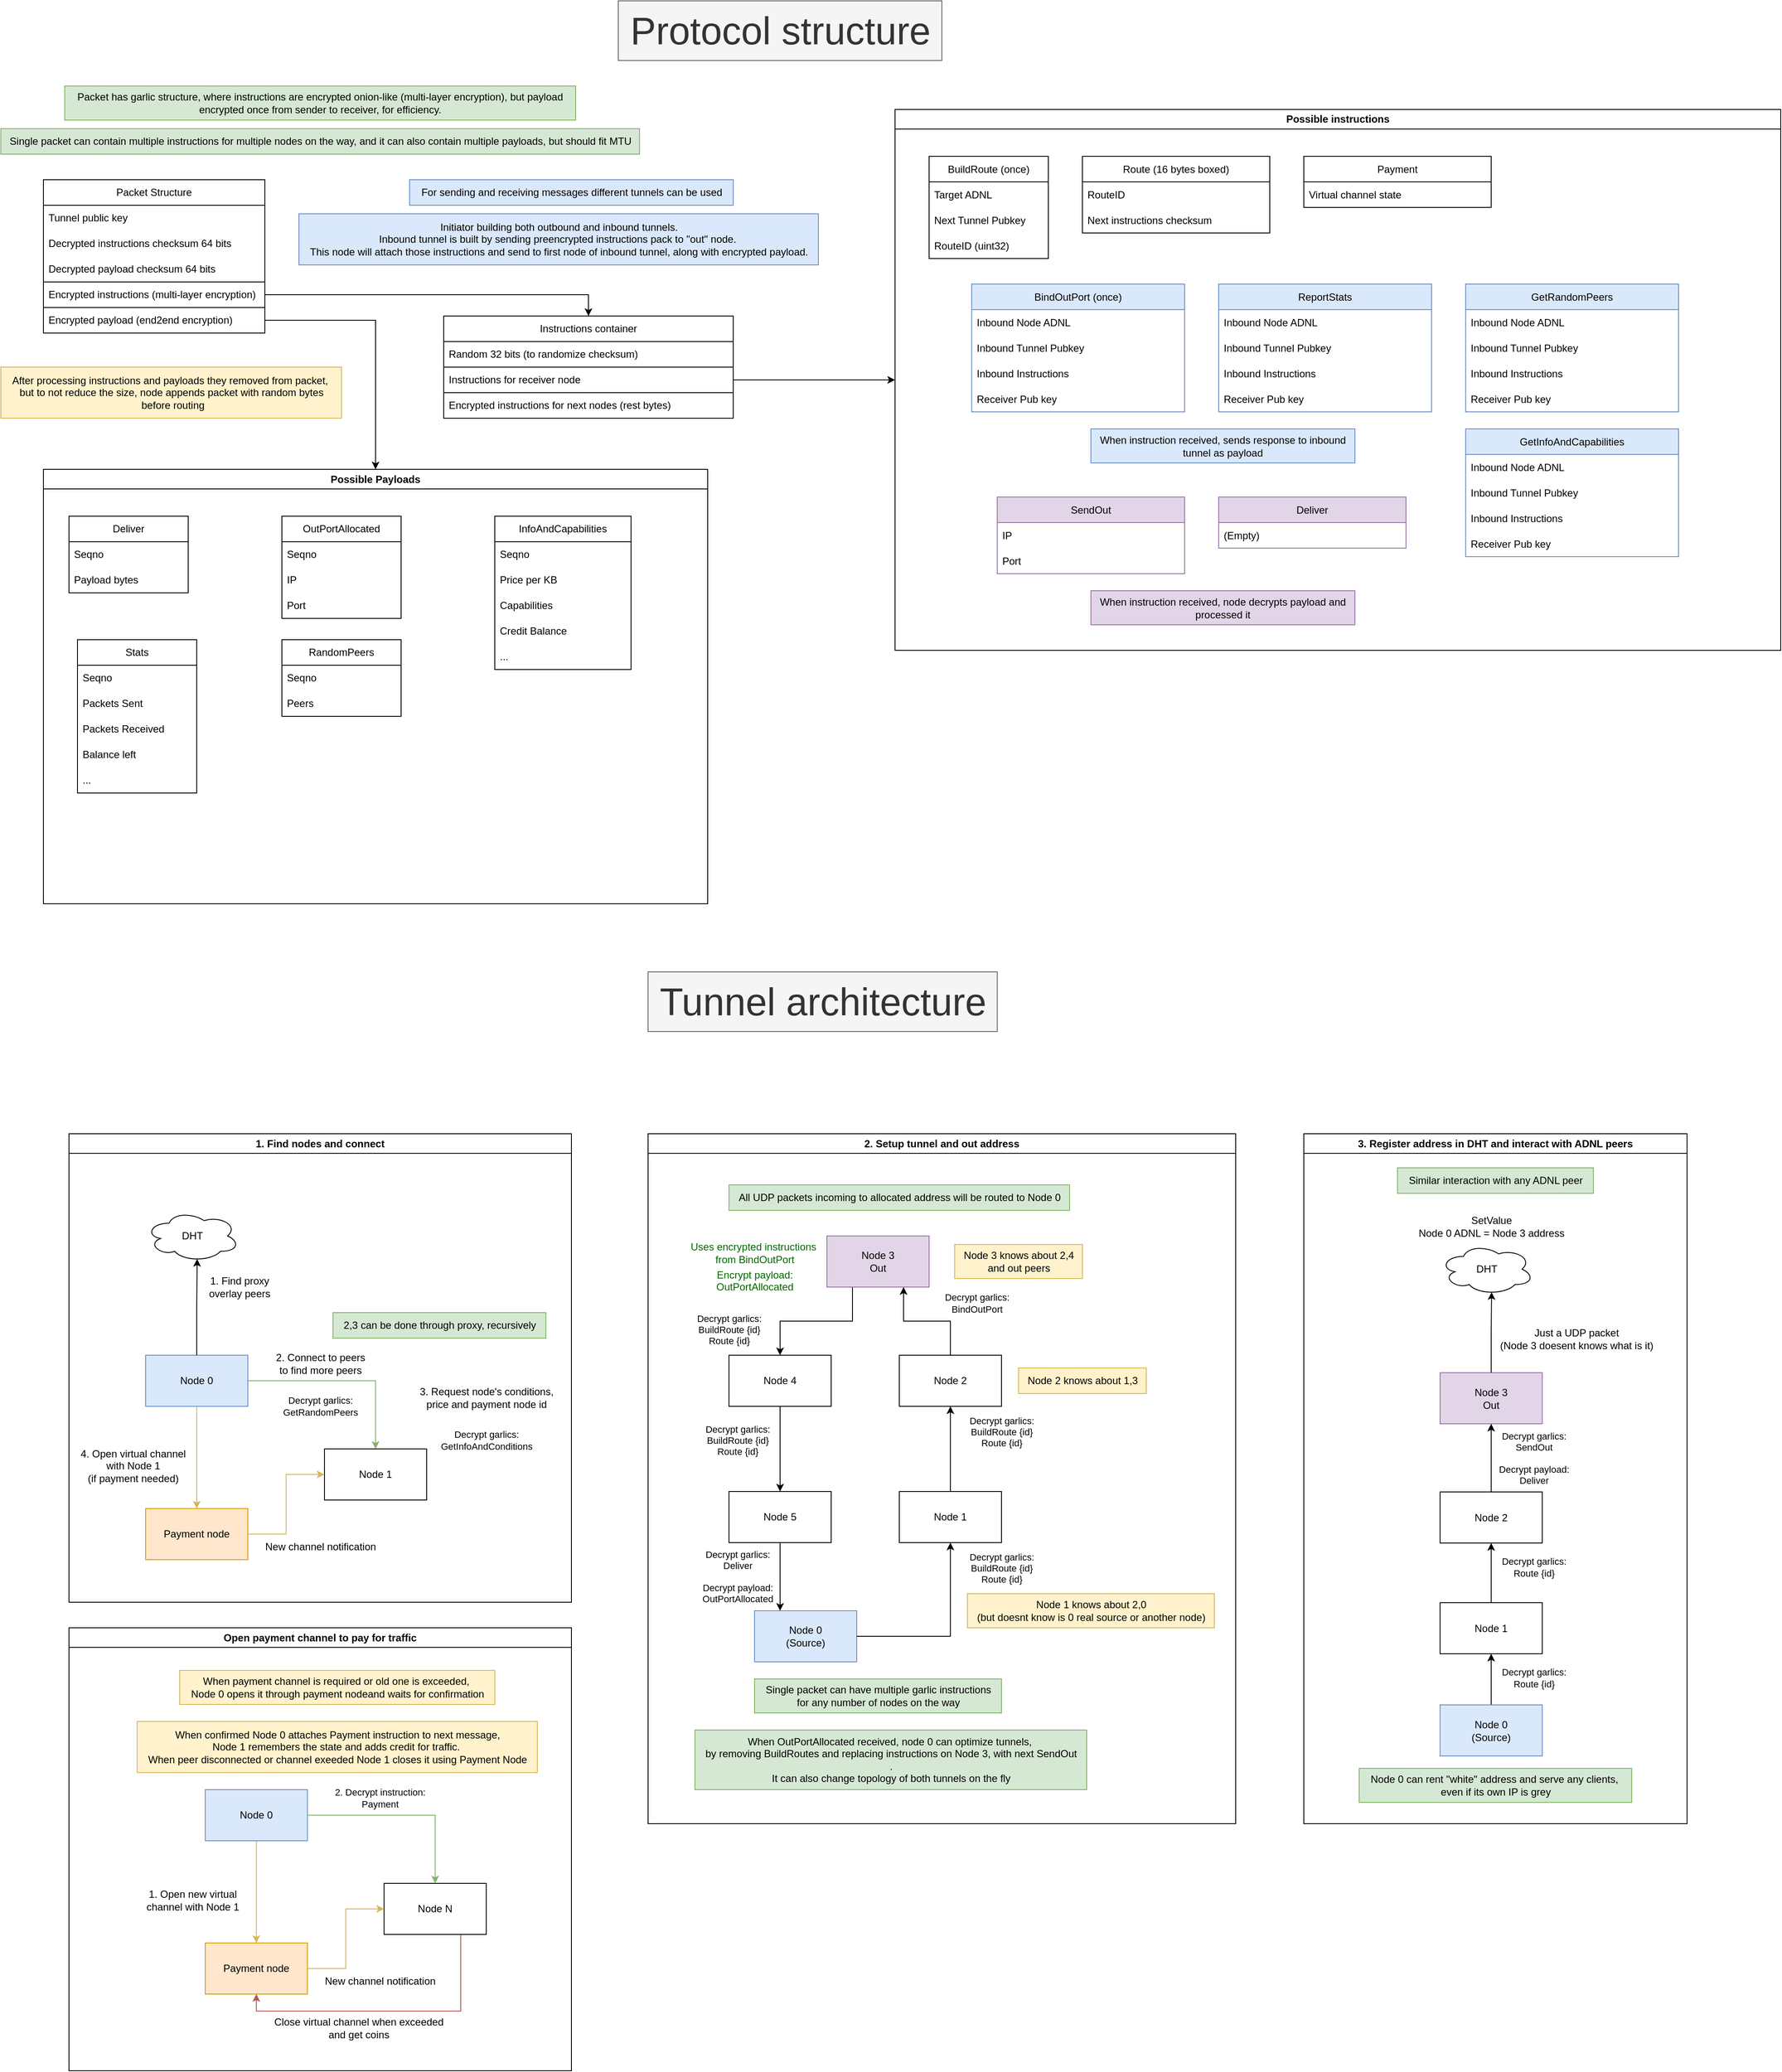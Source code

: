 <mxfile version="25.0.3">
  <diagram name="Page-1" id="gb6vPLIgWXJoWw3UpIAX">
    <mxGraphModel dx="-44" dy="4261" grid="1" gridSize="10" guides="1" tooltips="1" connect="1" arrows="1" fold="1" page="1" pageScale="1" pageWidth="850" pageHeight="1100" math="0" shadow="0">
      <root>
        <mxCell id="0" />
        <mxCell id="1" parent="0" />
        <mxCell id="rZwPBGJ-U6KTbO7sFise-152" value="2. Setup tunnel and out address" style="swimlane;whiteSpace=wrap;html=1;" parent="1" vertex="1">
          <mxGeometry x="2530" y="-960" width="690" height="810" as="geometry" />
        </mxCell>
        <mxCell id="rZwPBGJ-U6KTbO7sFise-33" value="Node 0&lt;br&gt;(Source)" style="rounded=0;whiteSpace=wrap;html=1;fillColor=#dae8fc;strokeColor=#6c8ebf;" parent="rZwPBGJ-U6KTbO7sFise-152" vertex="1">
          <mxGeometry x="125" y="560" width="120" height="60" as="geometry" />
        </mxCell>
        <mxCell id="rZwPBGJ-U6KTbO7sFise-190" style="edgeStyle=orthogonalEdgeStyle;rounded=0;orthogonalLoop=1;jettySize=auto;html=1;" parent="rZwPBGJ-U6KTbO7sFise-152" source="rZwPBGJ-U6KTbO7sFise-34" target="rZwPBGJ-U6KTbO7sFise-189" edge="1">
          <mxGeometry relative="1" as="geometry" />
        </mxCell>
        <mxCell id="rZwPBGJ-U6KTbO7sFise-34" value="Node 1" style="rounded=0;whiteSpace=wrap;html=1;" parent="rZwPBGJ-U6KTbO7sFise-152" vertex="1">
          <mxGeometry x="295" y="420" width="120" height="60" as="geometry" />
        </mxCell>
        <mxCell id="rZwPBGJ-U6KTbO7sFise-32" style="edgeStyle=orthogonalEdgeStyle;rounded=0;orthogonalLoop=1;jettySize=auto;html=1;entryX=0.5;entryY=1;entryDx=0;entryDy=0;" parent="rZwPBGJ-U6KTbO7sFise-152" source="rZwPBGJ-U6KTbO7sFise-33" target="rZwPBGJ-U6KTbO7sFise-34" edge="1">
          <mxGeometry relative="1" as="geometry" />
        </mxCell>
        <mxCell id="rZwPBGJ-U6KTbO7sFise-76" value="Decrypt garlics:&lt;br&gt;&lt;div&gt;BuildRoute {id}&lt;/div&gt;&lt;div&gt;Route {id}&lt;br&gt;&lt;/div&gt;" style="edgeLabel;html=1;align=center;verticalAlign=middle;resizable=0;points=[];" parent="rZwPBGJ-U6KTbO7sFise-152" vertex="1" connectable="0">
          <mxGeometry x="415.0" y="509.997" as="geometry" />
        </mxCell>
        <mxCell id="rZwPBGJ-U6KTbO7sFise-186" value="All UDP packets incoming to allocated address will be routed to Node 0" style="text;html=1;align=center;verticalAlign=middle;resizable=0;points=[];autosize=1;strokeColor=#82b366;fillColor=#d5e8d4;" parent="rZwPBGJ-U6KTbO7sFise-152" vertex="1">
          <mxGeometry x="95" y="60" width="400" height="30" as="geometry" />
        </mxCell>
        <mxCell id="rZwPBGJ-U6KTbO7sFise-193" style="edgeStyle=orthogonalEdgeStyle;rounded=0;orthogonalLoop=1;jettySize=auto;html=1;entryX=0.75;entryY=1;entryDx=0;entryDy=0;" parent="rZwPBGJ-U6KTbO7sFise-152" source="rZwPBGJ-U6KTbO7sFise-189" target="rZwPBGJ-U6KTbO7sFise-192" edge="1">
          <mxGeometry relative="1" as="geometry" />
        </mxCell>
        <mxCell id="rZwPBGJ-U6KTbO7sFise-189" value="Node 2" style="rounded=0;whiteSpace=wrap;html=1;" parent="rZwPBGJ-U6KTbO7sFise-152" vertex="1">
          <mxGeometry x="295" y="260" width="120" height="60" as="geometry" />
        </mxCell>
        <mxCell id="rZwPBGJ-U6KTbO7sFise-191" value="Decrypt garlics:&lt;br&gt;&lt;div&gt;BuildRoute {id}&lt;/div&gt;&lt;div&gt;Route {id}&lt;br&gt;&lt;/div&gt;" style="edgeLabel;html=1;align=center;verticalAlign=middle;resizable=0;points=[];" parent="rZwPBGJ-U6KTbO7sFise-152" vertex="1" connectable="0">
          <mxGeometry x="415.0" y="349.997" as="geometry" />
        </mxCell>
        <mxCell id="bf9UCNY4LWysmnVGI4Mv-104" style="edgeStyle=orthogonalEdgeStyle;rounded=0;orthogonalLoop=1;jettySize=auto;html=1;exitX=0.25;exitY=1;exitDx=0;exitDy=0;" edge="1" parent="rZwPBGJ-U6KTbO7sFise-152" source="rZwPBGJ-U6KTbO7sFise-192" target="bf9UCNY4LWysmnVGI4Mv-102">
          <mxGeometry relative="1" as="geometry" />
        </mxCell>
        <mxCell id="rZwPBGJ-U6KTbO7sFise-192" value="Node 3&lt;br&gt;Out" style="rounded=0;whiteSpace=wrap;html=1;fillColor=#e1d5e7;strokeColor=#9673a6;" parent="rZwPBGJ-U6KTbO7sFise-152" vertex="1">
          <mxGeometry x="210" y="120" width="120" height="60" as="geometry" />
        </mxCell>
        <mxCell id="rZwPBGJ-U6KTbO7sFise-194" value="&lt;div&gt;Decrypt garlics:&lt;br&gt;&lt;/div&gt;&lt;div&gt;BindOutPort&lt;/div&gt;" style="edgeLabel;html=1;align=center;verticalAlign=middle;resizable=0;points=[];" parent="rZwPBGJ-U6KTbO7sFise-152" vertex="1" connectable="0">
          <mxGeometry x="405.0" y="339.997" as="geometry">
            <mxPoint x="-19" y="-141" as="offset" />
          </mxGeometry>
        </mxCell>
        <mxCell id="rZwPBGJ-U6KTbO7sFise-195" value="Single packet can have multiple garlic instructions &lt;br&gt;for any number of nodes on the way" style="text;html=1;align=center;verticalAlign=middle;resizable=0;points=[];autosize=1;strokeColor=#82b366;fillColor=#d5e8d4;" parent="rZwPBGJ-U6KTbO7sFise-152" vertex="1">
          <mxGeometry x="125" y="640" width="290" height="40" as="geometry" />
        </mxCell>
        <mxCell id="rZwPBGJ-U6KTbO7sFise-214" value="Node 1 knows about 2,0&lt;br&gt;(but doesnt know is 0 real source or another node)" style="text;html=1;align=center;verticalAlign=middle;resizable=0;points=[];autosize=1;strokeColor=#d6b656;fillColor=#fff2cc;" parent="rZwPBGJ-U6KTbO7sFise-152" vertex="1">
          <mxGeometry x="375" y="540" width="290" height="40" as="geometry" />
        </mxCell>
        <mxCell id="rZwPBGJ-U6KTbO7sFise-215" value="Node 2 knows about 1,3" style="text;html=1;align=center;verticalAlign=middle;resizable=0;points=[];autosize=1;strokeColor=#d6b656;fillColor=#fff2cc;" parent="rZwPBGJ-U6KTbO7sFise-152" vertex="1">
          <mxGeometry x="435" y="275" width="150" height="30" as="geometry" />
        </mxCell>
        <mxCell id="rZwPBGJ-U6KTbO7sFise-216" value="Node 3 knows about 2,4&lt;br&gt;and out peers" style="text;html=1;align=center;verticalAlign=middle;resizable=0;points=[];autosize=1;strokeColor=#d6b656;fillColor=#fff2cc;" parent="rZwPBGJ-U6KTbO7sFise-152" vertex="1">
          <mxGeometry x="360" y="130" width="150" height="40" as="geometry" />
        </mxCell>
        <mxCell id="bf9UCNY4LWysmnVGI4Mv-105" style="edgeStyle=orthogonalEdgeStyle;rounded=0;orthogonalLoop=1;jettySize=auto;html=1;exitX=0.5;exitY=1;exitDx=0;exitDy=0;entryX=0.5;entryY=0;entryDx=0;entryDy=0;" edge="1" parent="rZwPBGJ-U6KTbO7sFise-152" source="bf9UCNY4LWysmnVGI4Mv-102" target="bf9UCNY4LWysmnVGI4Mv-103">
          <mxGeometry relative="1" as="geometry" />
        </mxCell>
        <mxCell id="bf9UCNY4LWysmnVGI4Mv-102" value="Node 4" style="rounded=0;whiteSpace=wrap;html=1;" vertex="1" parent="rZwPBGJ-U6KTbO7sFise-152">
          <mxGeometry x="95" y="260" width="120" height="60" as="geometry" />
        </mxCell>
        <mxCell id="bf9UCNY4LWysmnVGI4Mv-106" style="edgeStyle=orthogonalEdgeStyle;rounded=0;orthogonalLoop=1;jettySize=auto;html=1;exitX=0.5;exitY=1;exitDx=0;exitDy=0;entryX=0.25;entryY=0;entryDx=0;entryDy=0;" edge="1" parent="rZwPBGJ-U6KTbO7sFise-152" source="bf9UCNY4LWysmnVGI4Mv-103" target="rZwPBGJ-U6KTbO7sFise-33">
          <mxGeometry relative="1" as="geometry" />
        </mxCell>
        <mxCell id="bf9UCNY4LWysmnVGI4Mv-103" value="Node 5" style="rounded=0;whiteSpace=wrap;html=1;" vertex="1" parent="rZwPBGJ-U6KTbO7sFise-152">
          <mxGeometry x="95" y="420" width="120" height="60" as="geometry" />
        </mxCell>
        <mxCell id="bf9UCNY4LWysmnVGI4Mv-107" value="Encrypt payload:&lt;br&gt;OutPortAllocated&lt;div&gt;&lt;br&gt;&lt;/div&gt;" style="text;html=1;align=center;verticalAlign=middle;resizable=0;points=[];autosize=1;strokeColor=none;fillColor=none;fontColor=#006600;" vertex="1" parent="rZwPBGJ-U6KTbO7sFise-152">
          <mxGeometry x="70" y="150" width="110" height="60" as="geometry" />
        </mxCell>
        <mxCell id="bf9UCNY4LWysmnVGI4Mv-108" value="&lt;div&gt;Uses encrypted instructions&amp;nbsp;&lt;/div&gt;&lt;div&gt;from BindOutPort&lt;/div&gt;" style="text;html=1;align=center;verticalAlign=middle;resizable=0;points=[];autosize=1;strokeColor=none;fillColor=none;fontColor=#006600;" vertex="1" parent="rZwPBGJ-U6KTbO7sFise-152">
          <mxGeometry x="40" y="120" width="170" height="40" as="geometry" />
        </mxCell>
        <mxCell id="bf9UCNY4LWysmnVGI4Mv-109" value="Decrypt garlics:&lt;br&gt;&lt;div&gt;BuildRoute {id}&lt;/div&gt;&lt;div&gt;Route {id}&lt;br&gt;&lt;/div&gt;" style="edgeLabel;html=1;align=center;verticalAlign=middle;resizable=0;points=[];" vertex="1" connectable="0" parent="rZwPBGJ-U6KTbO7sFise-152">
          <mxGeometry x="95.0" y="229.997" as="geometry" />
        </mxCell>
        <mxCell id="bf9UCNY4LWysmnVGI4Mv-110" value="Decrypt garlics:&lt;br&gt;&lt;div&gt;BuildRoute {id}&lt;/div&gt;&lt;div&gt;Route {id}&lt;br&gt;&lt;/div&gt;" style="edgeLabel;html=1;align=center;verticalAlign=middle;resizable=0;points=[];" vertex="1" connectable="0" parent="rZwPBGJ-U6KTbO7sFise-152">
          <mxGeometry x="105.0" y="359.997" as="geometry" />
        </mxCell>
        <mxCell id="bf9UCNY4LWysmnVGI4Mv-111" value="&lt;div&gt;Decrypt garlics:&lt;/div&gt;&lt;div&gt;Deliver&lt;/div&gt;&lt;div&gt;&lt;br&gt;&lt;/div&gt;&lt;div&gt;Decrypt payload:&lt;/div&gt;OutPortAllocated" style="edgeLabel;html=1;align=center;verticalAlign=middle;resizable=0;points=[];" vertex="1" connectable="0" parent="rZwPBGJ-U6KTbO7sFise-152">
          <mxGeometry x="105.0" y="519.997" as="geometry" />
        </mxCell>
        <mxCell id="bf9UCNY4LWysmnVGI4Mv-112" value="&lt;div&gt;When OutPortAllocated received, node 0 can optimize tunnels,&amp;nbsp;&lt;/div&gt;&lt;div&gt;by removing BuildRoutes and replacing instructions on Node 3, with next SendOut&lt;br&gt;&lt;/div&gt;&lt;div&gt;.&lt;/div&gt;&lt;div&gt;It can also change topology of both tunnels on the fly&lt;br&gt;&lt;/div&gt;" style="text;html=1;align=center;verticalAlign=middle;resizable=0;points=[];autosize=1;strokeColor=#82b366;fillColor=#d5e8d4;" vertex="1" parent="rZwPBGJ-U6KTbO7sFise-152">
          <mxGeometry x="55" y="700" width="460" height="70" as="geometry" />
        </mxCell>
        <mxCell id="rZwPBGJ-U6KTbO7sFise-153" value="1. Find nodes and connect" style="swimlane;whiteSpace=wrap;html=1;" parent="1" vertex="1">
          <mxGeometry x="1850" y="-960" width="590" height="550" as="geometry" />
        </mxCell>
        <mxCell id="rZwPBGJ-U6KTbO7sFise-179" style="edgeStyle=orthogonalEdgeStyle;rounded=0;orthogonalLoop=1;jettySize=auto;html=1;exitX=1;exitY=0.5;exitDx=0;exitDy=0;fillColor=#d5e8d4;strokeColor=#82b366;" parent="rZwPBGJ-U6KTbO7sFise-153" source="rZwPBGJ-U6KTbO7sFise-154" target="rZwPBGJ-U6KTbO7sFise-178" edge="1">
          <mxGeometry relative="1" as="geometry" />
        </mxCell>
        <mxCell id="rZwPBGJ-U6KTbO7sFise-241" style="edgeStyle=orthogonalEdgeStyle;rounded=0;orthogonalLoop=1;jettySize=auto;html=1;exitX=0.5;exitY=1;exitDx=0;exitDy=0;fillColor=#fff2cc;strokeColor=#d6b656;" parent="rZwPBGJ-U6KTbO7sFise-153" source="rZwPBGJ-U6KTbO7sFise-154" target="rZwPBGJ-U6KTbO7sFise-240" edge="1">
          <mxGeometry relative="1" as="geometry" />
        </mxCell>
        <mxCell id="rZwPBGJ-U6KTbO7sFise-154" value="Node 0" style="rounded=0;whiteSpace=wrap;html=1;fillColor=#dae8fc;strokeColor=#6c8ebf;" parent="rZwPBGJ-U6KTbO7sFise-153" vertex="1">
          <mxGeometry x="90" y="260" width="120" height="60" as="geometry" />
        </mxCell>
        <mxCell id="rZwPBGJ-U6KTbO7sFise-173" value="DHT" style="ellipse;shape=cloud;whiteSpace=wrap;html=1;align=center;" parent="rZwPBGJ-U6KTbO7sFise-153" vertex="1">
          <mxGeometry x="90" y="90" width="110" height="60" as="geometry" />
        </mxCell>
        <mxCell id="rZwPBGJ-U6KTbO7sFise-174" style="edgeStyle=orthogonalEdgeStyle;rounded=0;orthogonalLoop=1;jettySize=auto;html=1;entryX=0.55;entryY=0.95;entryDx=0;entryDy=0;entryPerimeter=0;" parent="rZwPBGJ-U6KTbO7sFise-153" source="rZwPBGJ-U6KTbO7sFise-154" target="rZwPBGJ-U6KTbO7sFise-173" edge="1">
          <mxGeometry relative="1" as="geometry" />
        </mxCell>
        <mxCell id="rZwPBGJ-U6KTbO7sFise-175" value="1. Find proxy &lt;br&gt;overlay peers" style="text;html=1;align=center;verticalAlign=middle;resizable=0;points=[];autosize=1;strokeColor=none;fillColor=none;" parent="rZwPBGJ-U6KTbO7sFise-153" vertex="1">
          <mxGeometry x="150" y="160" width="100" height="40" as="geometry" />
        </mxCell>
        <mxCell id="rZwPBGJ-U6KTbO7sFise-176" value="2. Connect to peers &lt;br&gt;to find more peers" style="text;html=1;align=center;verticalAlign=middle;resizable=0;points=[];autosize=1;strokeColor=none;fillColor=none;" parent="rZwPBGJ-U6KTbO7sFise-153" vertex="1">
          <mxGeometry x="230" y="250" width="130" height="40" as="geometry" />
        </mxCell>
        <mxCell id="rZwPBGJ-U6KTbO7sFise-177" value="3. Request node&#39;s conditions, &lt;br&gt;price and payment node id" style="text;html=1;align=center;verticalAlign=middle;resizable=0;points=[];autosize=1;strokeColor=none;fillColor=none;" parent="rZwPBGJ-U6KTbO7sFise-153" vertex="1">
          <mxGeometry x="400" y="290" width="180" height="40" as="geometry" />
        </mxCell>
        <mxCell id="rZwPBGJ-U6KTbO7sFise-178" value="Node 1" style="rounded=0;whiteSpace=wrap;html=1;" parent="rZwPBGJ-U6KTbO7sFise-153" vertex="1">
          <mxGeometry x="300" y="370" width="120" height="60" as="geometry" />
        </mxCell>
        <mxCell id="rZwPBGJ-U6KTbO7sFise-181" value="Decrypt garlics:&lt;br&gt;GetRandomPeers" style="edgeLabel;html=1;align=center;verticalAlign=middle;resizable=0;points=[];" parent="rZwPBGJ-U6KTbO7sFise-153" vertex="1" connectable="0">
          <mxGeometry x="295.0" y="319.997" as="geometry" />
        </mxCell>
        <mxCell id="rZwPBGJ-U6KTbO7sFise-182" value="Decrypt garlics:&lt;br&gt;GetInfoAndConditions" style="edgeLabel;html=1;align=center;verticalAlign=middle;resizable=0;points=[];" parent="rZwPBGJ-U6KTbO7sFise-153" vertex="1" connectable="0">
          <mxGeometry x="490.0" y="359.997" as="geometry" />
        </mxCell>
        <mxCell id="rZwPBGJ-U6KTbO7sFise-183" value="2,3 can be done through proxy, recursively" style="text;html=1;align=center;verticalAlign=middle;resizable=0;points=[];autosize=1;strokeColor=#82b366;fillColor=#d5e8d4;" parent="rZwPBGJ-U6KTbO7sFise-153" vertex="1">
          <mxGeometry x="310" y="210" width="250" height="30" as="geometry" />
        </mxCell>
        <mxCell id="rZwPBGJ-U6KTbO7sFise-244" style="edgeStyle=orthogonalEdgeStyle;rounded=0;orthogonalLoop=1;jettySize=auto;html=1;exitX=1;exitY=0.5;exitDx=0;exitDy=0;entryX=0;entryY=0.5;entryDx=0;entryDy=0;fillColor=#fff2cc;strokeColor=#d6b656;" parent="rZwPBGJ-U6KTbO7sFise-153" source="rZwPBGJ-U6KTbO7sFise-240" target="rZwPBGJ-U6KTbO7sFise-178" edge="1">
          <mxGeometry relative="1" as="geometry" />
        </mxCell>
        <mxCell id="rZwPBGJ-U6KTbO7sFise-240" value="Payment node" style="rounded=0;whiteSpace=wrap;html=1;fillColor=#ffe6cc;strokeColor=#d79b00;" parent="rZwPBGJ-U6KTbO7sFise-153" vertex="1">
          <mxGeometry x="90" y="440" width="120" height="60" as="geometry" />
        </mxCell>
        <mxCell id="rZwPBGJ-U6KTbO7sFise-243" value="4. Open virtual channel &lt;br&gt;with Node 1&lt;br&gt;(if payment needed)" style="text;html=1;align=center;verticalAlign=middle;resizable=0;points=[];autosize=1;strokeColor=none;fillColor=none;" parent="rZwPBGJ-U6KTbO7sFise-153" vertex="1">
          <mxGeometry y="360" width="150" height="60" as="geometry" />
        </mxCell>
        <mxCell id="rZwPBGJ-U6KTbO7sFise-245" value="New channel notification" style="text;html=1;align=center;verticalAlign=middle;resizable=0;points=[];autosize=1;strokeColor=none;fillColor=none;" parent="rZwPBGJ-U6KTbO7sFise-153" vertex="1">
          <mxGeometry x="220" y="470" width="150" height="30" as="geometry" />
        </mxCell>
        <mxCell id="rZwPBGJ-U6KTbO7sFise-239" value="&lt;font style=&quot;font-size: 45px;&quot;&gt;Tunnel architecture&lt;/font&gt;" style="text;html=1;align=center;verticalAlign=middle;resizable=0;points=[];autosize=1;fillColor=#f5f5f5;fontColor=#333333;strokeColor=#666666;" parent="1" vertex="1">
          <mxGeometry x="2530" y="-1150" width="410" height="70" as="geometry" />
        </mxCell>
        <mxCell id="rZwPBGJ-U6KTbO7sFise-267" value="Open payment channel to pay for traffic" style="swimlane;whiteSpace=wrap;html=1;" parent="1" vertex="1">
          <mxGeometry x="1850" y="-380" width="590" height="520" as="geometry" />
        </mxCell>
        <mxCell id="rZwPBGJ-U6KTbO7sFise-268" style="edgeStyle=orthogonalEdgeStyle;rounded=0;orthogonalLoop=1;jettySize=auto;html=1;exitX=1;exitY=0.5;exitDx=0;exitDy=0;fillColor=#d5e8d4;strokeColor=#82b366;" parent="rZwPBGJ-U6KTbO7sFise-267" source="rZwPBGJ-U6KTbO7sFise-270" target="rZwPBGJ-U6KTbO7sFise-276" edge="1">
          <mxGeometry relative="1" as="geometry" />
        </mxCell>
        <mxCell id="rZwPBGJ-U6KTbO7sFise-269" style="edgeStyle=orthogonalEdgeStyle;rounded=0;orthogonalLoop=1;jettySize=auto;html=1;exitX=0.5;exitY=1;exitDx=0;exitDy=0;fillColor=#fff2cc;strokeColor=#d6b656;" parent="rZwPBGJ-U6KTbO7sFise-267" source="rZwPBGJ-U6KTbO7sFise-270" target="rZwPBGJ-U6KTbO7sFise-281" edge="1">
          <mxGeometry relative="1" as="geometry" />
        </mxCell>
        <mxCell id="rZwPBGJ-U6KTbO7sFise-270" value="Node 0" style="rounded=0;whiteSpace=wrap;html=1;fillColor=#dae8fc;strokeColor=#6c8ebf;" parent="rZwPBGJ-U6KTbO7sFise-267" vertex="1">
          <mxGeometry x="160" y="190" width="120" height="60" as="geometry" />
        </mxCell>
        <mxCell id="bf9UCNY4LWysmnVGI4Mv-126" style="edgeStyle=orthogonalEdgeStyle;rounded=0;orthogonalLoop=1;jettySize=auto;html=1;exitX=0.75;exitY=1;exitDx=0;exitDy=0;entryX=0.5;entryY=1;entryDx=0;entryDy=0;fillColor=#f8cecc;strokeColor=#b85450;" edge="1" parent="rZwPBGJ-U6KTbO7sFise-267" source="rZwPBGJ-U6KTbO7sFise-276" target="rZwPBGJ-U6KTbO7sFise-281">
          <mxGeometry relative="1" as="geometry" />
        </mxCell>
        <mxCell id="rZwPBGJ-U6KTbO7sFise-276" value="Node N" style="rounded=0;whiteSpace=wrap;html=1;" parent="rZwPBGJ-U6KTbO7sFise-267" vertex="1">
          <mxGeometry x="370" y="300" width="120" height="60" as="geometry" />
        </mxCell>
        <mxCell id="rZwPBGJ-U6KTbO7sFise-280" style="edgeStyle=orthogonalEdgeStyle;rounded=0;orthogonalLoop=1;jettySize=auto;html=1;exitX=1;exitY=0.5;exitDx=0;exitDy=0;entryX=0;entryY=0.5;entryDx=0;entryDy=0;fillColor=#fff2cc;strokeColor=#d6b656;" parent="rZwPBGJ-U6KTbO7sFise-267" source="rZwPBGJ-U6KTbO7sFise-281" target="rZwPBGJ-U6KTbO7sFise-276" edge="1">
          <mxGeometry relative="1" as="geometry" />
        </mxCell>
        <mxCell id="rZwPBGJ-U6KTbO7sFise-281" value="Payment node" style="rounded=0;whiteSpace=wrap;html=1;fillColor=#ffe6cc;strokeColor=#d79b00;" parent="rZwPBGJ-U6KTbO7sFise-267" vertex="1">
          <mxGeometry x="160" y="370" width="120" height="60" as="geometry" />
        </mxCell>
        <mxCell id="rZwPBGJ-U6KTbO7sFise-282" value="1. Open new virtual &lt;br&gt;channel with Node 1" style="text;html=1;align=center;verticalAlign=middle;resizable=0;points=[];autosize=1;strokeColor=none;fillColor=none;" parent="rZwPBGJ-U6KTbO7sFise-267" vertex="1">
          <mxGeometry x="80" y="300" width="130" height="40" as="geometry" />
        </mxCell>
        <mxCell id="rZwPBGJ-U6KTbO7sFise-283" value="New channel notification" style="text;html=1;align=center;verticalAlign=middle;resizable=0;points=[];autosize=1;strokeColor=none;fillColor=none;" parent="rZwPBGJ-U6KTbO7sFise-267" vertex="1">
          <mxGeometry x="290" y="400" width="150" height="30" as="geometry" />
        </mxCell>
        <mxCell id="rZwPBGJ-U6KTbO7sFise-285" value="&lt;div&gt;2. Decrypt instruction:&lt;/div&gt;&lt;div&gt;Payment&lt;/div&gt;" style="edgeLabel;html=1;align=center;verticalAlign=middle;resizable=0;points=[];" parent="rZwPBGJ-U6KTbO7sFise-267" vertex="1" connectable="0">
          <mxGeometry x="365.0" y="199.997" as="geometry" />
        </mxCell>
        <mxCell id="rZwPBGJ-U6KTbO7sFise-286" value="&lt;div&gt;When payment channel is required or old one is exceeded,&amp;nbsp;&lt;/div&gt;&lt;div&gt;Node 0 opens it through payment nodeand waits for confirmation&lt;/div&gt;" style="text;html=1;align=center;verticalAlign=middle;resizable=0;points=[];autosize=1;strokeColor=#d6b656;fillColor=#fff2cc;" parent="rZwPBGJ-U6KTbO7sFise-267" vertex="1">
          <mxGeometry x="130" y="50" width="370" height="40" as="geometry" />
        </mxCell>
        <mxCell id="bf9UCNY4LWysmnVGI4Mv-125" value="&lt;div&gt;When confirmed Node 0 attaches Payment instruction to next message,&lt;/div&gt;&lt;div&gt;Node 1 remembers the state and adds credit for traffic.&amp;nbsp;&lt;/div&gt;&lt;div&gt;When peer disconnected or channel exeeded Node 1 closes it using Payment Node&lt;br&gt;&lt;/div&gt;" style="text;html=1;align=center;verticalAlign=middle;resizable=0;points=[];autosize=1;strokeColor=#d6b656;fillColor=#fff2cc;" vertex="1" parent="rZwPBGJ-U6KTbO7sFise-267">
          <mxGeometry x="80" y="110" width="470" height="60" as="geometry" />
        </mxCell>
        <mxCell id="bf9UCNY4LWysmnVGI4Mv-127" value="&lt;div&gt;Close virtual channel when exceeded&lt;/div&gt;&lt;div&gt;and get coins&lt;br&gt;&lt;/div&gt;" style="text;html=1;align=center;verticalAlign=middle;resizable=0;points=[];autosize=1;strokeColor=none;fillColor=none;" vertex="1" parent="rZwPBGJ-U6KTbO7sFise-267">
          <mxGeometry x="230" y="450" width="220" height="40" as="geometry" />
        </mxCell>
        <mxCell id="bf9UCNY4LWysmnVGI4Mv-1" value="Packet Structure" style="swimlane;fontStyle=0;childLayout=stackLayout;horizontal=1;startSize=30;horizontalStack=0;resizeParent=1;resizeParentMax=0;resizeLast=0;collapsible=1;marginBottom=0;whiteSpace=wrap;html=1;" vertex="1" parent="1">
          <mxGeometry x="1820" y="-2080" width="260" height="180" as="geometry" />
        </mxCell>
        <mxCell id="bf9UCNY4LWysmnVGI4Mv-2" value="Tunnel public key" style="text;strokeColor=none;fillColor=none;align=left;verticalAlign=middle;spacingLeft=4;spacingRight=4;overflow=hidden;points=[[0,0.5],[1,0.5]];portConstraint=eastwest;rotatable=0;whiteSpace=wrap;html=1;" vertex="1" parent="bf9UCNY4LWysmnVGI4Mv-1">
          <mxGeometry y="30" width="260" height="30" as="geometry" />
        </mxCell>
        <mxCell id="bf9UCNY4LWysmnVGI4Mv-3" value="Decrypted instructions checksum 64 bits" style="text;strokeColor=none;fillColor=none;align=left;verticalAlign=middle;spacingLeft=4;spacingRight=4;overflow=hidden;points=[[0,0.5],[1,0.5]];portConstraint=eastwest;rotatable=0;whiteSpace=wrap;html=1;" vertex="1" parent="bf9UCNY4LWysmnVGI4Mv-1">
          <mxGeometry y="60" width="260" height="30" as="geometry" />
        </mxCell>
        <mxCell id="bf9UCNY4LWysmnVGI4Mv-6" value="Decrypted payload checksum 64 bits" style="text;strokeColor=none;fillColor=none;align=left;verticalAlign=middle;spacingLeft=4;spacingRight=4;overflow=hidden;points=[[0,0.5],[1,0.5]];portConstraint=eastwest;rotatable=0;whiteSpace=wrap;html=1;" vertex="1" parent="bf9UCNY4LWysmnVGI4Mv-1">
          <mxGeometry y="90" width="260" height="30" as="geometry" />
        </mxCell>
        <mxCell id="bf9UCNY4LWysmnVGI4Mv-7" value="Encrypted instructions (multi-layer encryption)" style="text;align=left;verticalAlign=middle;spacingLeft=4;spacingRight=4;overflow=hidden;points=[[0,0.5],[1,0.5]];portConstraint=eastwest;rotatable=0;whiteSpace=wrap;html=1;strokeColor=default;" vertex="1" parent="bf9UCNY4LWysmnVGI4Mv-1">
          <mxGeometry y="120" width="260" height="30" as="geometry" />
        </mxCell>
        <mxCell id="bf9UCNY4LWysmnVGI4Mv-4" value="Encrypted payload (end2end encryption)" style="text;strokeColor=none;fillColor=none;align=left;verticalAlign=middle;spacingLeft=4;spacingRight=4;overflow=hidden;points=[[0,0.5],[1,0.5]];portConstraint=eastwest;rotatable=0;whiteSpace=wrap;html=1;" vertex="1" parent="bf9UCNY4LWysmnVGI4Mv-1">
          <mxGeometry y="150" width="260" height="30" as="geometry" />
        </mxCell>
        <mxCell id="bf9UCNY4LWysmnVGI4Mv-13" value="Instructions container" style="swimlane;fontStyle=0;childLayout=stackLayout;horizontal=1;startSize=30;horizontalStack=0;resizeParent=1;resizeParentMax=0;resizeLast=0;collapsible=1;marginBottom=0;whiteSpace=wrap;html=1;" vertex="1" parent="1">
          <mxGeometry x="2290" y="-1920" width="340" height="120" as="geometry" />
        </mxCell>
        <mxCell id="bf9UCNY4LWysmnVGI4Mv-14" value="Random 32 bits (to randomize checksum)" style="text;strokeColor=none;fillColor=none;align=left;verticalAlign=middle;spacingLeft=4;spacingRight=4;overflow=hidden;points=[[0,0.5],[1,0.5]];portConstraint=eastwest;rotatable=0;whiteSpace=wrap;html=1;" vertex="1" parent="bf9UCNY4LWysmnVGI4Mv-13">
          <mxGeometry y="30" width="340" height="30" as="geometry" />
        </mxCell>
        <mxCell id="bf9UCNY4LWysmnVGI4Mv-15" value="Instructions for receiver node" style="text;strokeColor=default;fillColor=none;align=left;verticalAlign=middle;spacingLeft=4;spacingRight=4;overflow=hidden;points=[[0,0.5],[1,0.5]];portConstraint=eastwest;rotatable=0;whiteSpace=wrap;html=1;" vertex="1" parent="bf9UCNY4LWysmnVGI4Mv-13">
          <mxGeometry y="60" width="340" height="30" as="geometry" />
        </mxCell>
        <mxCell id="bf9UCNY4LWysmnVGI4Mv-16" value="Encrypted instructions for next nodes (rest bytes)" style="text;strokeColor=none;fillColor=none;align=left;verticalAlign=middle;spacingLeft=4;spacingRight=4;overflow=hidden;points=[[0,0.5],[1,0.5]];portConstraint=eastwest;rotatable=0;whiteSpace=wrap;html=1;" vertex="1" parent="bf9UCNY4LWysmnVGI4Mv-13">
          <mxGeometry y="90" width="340" height="30" as="geometry" />
        </mxCell>
        <mxCell id="bf9UCNY4LWysmnVGI4Mv-17" style="edgeStyle=orthogonalEdgeStyle;rounded=0;orthogonalLoop=1;jettySize=auto;html=1;entryX=0.5;entryY=0;entryDx=0;entryDy=0;" edge="1" parent="1" source="bf9UCNY4LWysmnVGI4Mv-7" target="bf9UCNY4LWysmnVGI4Mv-13">
          <mxGeometry relative="1" as="geometry" />
        </mxCell>
        <mxCell id="bf9UCNY4LWysmnVGI4Mv-18" value="Possible instructions" style="swimlane;whiteSpace=wrap;html=1;" vertex="1" parent="1">
          <mxGeometry x="2820" y="-2162.5" width="1040" height="635" as="geometry">
            <mxRectangle x="2700" y="-2135" width="150" height="30" as="alternateBounds" />
          </mxGeometry>
        </mxCell>
        <mxCell id="bf9UCNY4LWysmnVGI4Mv-20" value="BuildRoute (once)" style="swimlane;fontStyle=0;childLayout=stackLayout;horizontal=1;startSize=30;horizontalStack=0;resizeParent=1;resizeParentMax=0;resizeLast=0;collapsible=1;marginBottom=0;whiteSpace=wrap;html=1;" vertex="1" parent="bf9UCNY4LWysmnVGI4Mv-18">
          <mxGeometry x="40" y="55" width="140" height="120" as="geometry" />
        </mxCell>
        <mxCell id="bf9UCNY4LWysmnVGI4Mv-21" value="Target ADNL" style="text;strokeColor=none;fillColor=none;align=left;verticalAlign=middle;spacingLeft=4;spacingRight=4;overflow=hidden;points=[[0,0.5],[1,0.5]];portConstraint=eastwest;rotatable=0;whiteSpace=wrap;html=1;" vertex="1" parent="bf9UCNY4LWysmnVGI4Mv-20">
          <mxGeometry y="30" width="140" height="30" as="geometry" />
        </mxCell>
        <mxCell id="bf9UCNY4LWysmnVGI4Mv-22" value="Next Tunnel Pubkey" style="text;strokeColor=none;fillColor=none;align=left;verticalAlign=middle;spacingLeft=4;spacingRight=4;overflow=hidden;points=[[0,0.5],[1,0.5]];portConstraint=eastwest;rotatable=0;whiteSpace=wrap;html=1;" vertex="1" parent="bf9UCNY4LWysmnVGI4Mv-20">
          <mxGeometry y="60" width="140" height="30" as="geometry" />
        </mxCell>
        <mxCell id="bf9UCNY4LWysmnVGI4Mv-23" value="RouteID (uint32)" style="text;strokeColor=none;fillColor=none;align=left;verticalAlign=middle;spacingLeft=4;spacingRight=4;overflow=hidden;points=[[0,0.5],[1,0.5]];portConstraint=eastwest;rotatable=0;whiteSpace=wrap;html=1;" vertex="1" parent="bf9UCNY4LWysmnVGI4Mv-20">
          <mxGeometry y="90" width="140" height="30" as="geometry" />
        </mxCell>
        <mxCell id="bf9UCNY4LWysmnVGI4Mv-24" value="Route (16 bytes boxed)" style="swimlane;fontStyle=0;childLayout=stackLayout;horizontal=1;startSize=30;horizontalStack=0;resizeParent=1;resizeParentMax=0;resizeLast=0;collapsible=1;marginBottom=0;whiteSpace=wrap;html=1;" vertex="1" parent="bf9UCNY4LWysmnVGI4Mv-18">
          <mxGeometry x="220" y="55" width="220" height="90" as="geometry" />
        </mxCell>
        <mxCell id="bf9UCNY4LWysmnVGI4Mv-25" value="RouteID" style="text;strokeColor=none;fillColor=none;align=left;verticalAlign=middle;spacingLeft=4;spacingRight=4;overflow=hidden;points=[[0,0.5],[1,0.5]];portConstraint=eastwest;rotatable=0;whiteSpace=wrap;html=1;" vertex="1" parent="bf9UCNY4LWysmnVGI4Mv-24">
          <mxGeometry y="30" width="220" height="30" as="geometry" />
        </mxCell>
        <mxCell id="bf9UCNY4LWysmnVGI4Mv-26" value="Next instructions checksum" style="text;strokeColor=none;fillColor=none;align=left;verticalAlign=middle;spacingLeft=4;spacingRight=4;overflow=hidden;points=[[0,0.5],[1,0.5]];portConstraint=eastwest;rotatable=0;whiteSpace=wrap;html=1;" vertex="1" parent="bf9UCNY4LWysmnVGI4Mv-24">
          <mxGeometry y="60" width="220" height="30" as="geometry" />
        </mxCell>
        <mxCell id="bf9UCNY4LWysmnVGI4Mv-28" value="Payment" style="swimlane;fontStyle=0;childLayout=stackLayout;horizontal=1;startSize=30;horizontalStack=0;resizeParent=1;resizeParentMax=0;resizeLast=0;collapsible=1;marginBottom=0;whiteSpace=wrap;html=1;" vertex="1" parent="bf9UCNY4LWysmnVGI4Mv-18">
          <mxGeometry x="480" y="55" width="220" height="60" as="geometry" />
        </mxCell>
        <mxCell id="bf9UCNY4LWysmnVGI4Mv-29" value="Virtual channel state" style="text;strokeColor=none;fillColor=none;align=left;verticalAlign=middle;spacingLeft=4;spacingRight=4;overflow=hidden;points=[[0,0.5],[1,0.5]];portConstraint=eastwest;rotatable=0;whiteSpace=wrap;html=1;" vertex="1" parent="bf9UCNY4LWysmnVGI4Mv-28">
          <mxGeometry y="30" width="220" height="30" as="geometry" />
        </mxCell>
        <mxCell id="bf9UCNY4LWysmnVGI4Mv-31" value="BindOutPort (once)" style="swimlane;fontStyle=0;childLayout=stackLayout;horizontal=1;startSize=30;horizontalStack=0;resizeParent=1;resizeParentMax=0;resizeLast=0;collapsible=1;marginBottom=0;whiteSpace=wrap;html=1;fillColor=#dae8fc;strokeColor=#6c8ebf;" vertex="1" parent="bf9UCNY4LWysmnVGI4Mv-18">
          <mxGeometry x="90" y="205" width="250" height="150" as="geometry" />
        </mxCell>
        <mxCell id="bf9UCNY4LWysmnVGI4Mv-32" value="Inbound Node ADNL" style="text;strokeColor=none;fillColor=none;align=left;verticalAlign=middle;spacingLeft=4;spacingRight=4;overflow=hidden;points=[[0,0.5],[1,0.5]];portConstraint=eastwest;rotatable=0;whiteSpace=wrap;html=1;" vertex="1" parent="bf9UCNY4LWysmnVGI4Mv-31">
          <mxGeometry y="30" width="250" height="30" as="geometry" />
        </mxCell>
        <mxCell id="bf9UCNY4LWysmnVGI4Mv-33" value="Inbound Tunnel Pubkey" style="text;strokeColor=none;fillColor=none;align=left;verticalAlign=middle;spacingLeft=4;spacingRight=4;overflow=hidden;points=[[0,0.5],[1,0.5]];portConstraint=eastwest;rotatable=0;whiteSpace=wrap;html=1;" vertex="1" parent="bf9UCNY4LWysmnVGI4Mv-31">
          <mxGeometry y="60" width="250" height="30" as="geometry" />
        </mxCell>
        <mxCell id="bf9UCNY4LWysmnVGI4Mv-39" value="Inbound Instructions" style="text;strokeColor=none;fillColor=none;align=left;verticalAlign=middle;spacingLeft=4;spacingRight=4;overflow=hidden;points=[[0,0.5],[1,0.5]];portConstraint=eastwest;rotatable=0;whiteSpace=wrap;html=1;" vertex="1" parent="bf9UCNY4LWysmnVGI4Mv-31">
          <mxGeometry y="90" width="250" height="30" as="geometry" />
        </mxCell>
        <mxCell id="bf9UCNY4LWysmnVGI4Mv-38" value="Receiver Pub key" style="text;strokeColor=none;fillColor=none;align=left;verticalAlign=middle;spacingLeft=4;spacingRight=4;overflow=hidden;points=[[0,0.5],[1,0.5]];portConstraint=eastwest;rotatable=0;whiteSpace=wrap;html=1;" vertex="1" parent="bf9UCNY4LWysmnVGI4Mv-31">
          <mxGeometry y="120" width="250" height="30" as="geometry" />
        </mxCell>
        <mxCell id="bf9UCNY4LWysmnVGI4Mv-40" value="ReportStats" style="swimlane;fontStyle=0;childLayout=stackLayout;horizontal=1;startSize=30;horizontalStack=0;resizeParent=1;resizeParentMax=0;resizeLast=0;collapsible=1;marginBottom=0;whiteSpace=wrap;html=1;fillColor=#dae8fc;strokeColor=#6c8ebf;" vertex="1" parent="bf9UCNY4LWysmnVGI4Mv-18">
          <mxGeometry x="380" y="205" width="250" height="150" as="geometry" />
        </mxCell>
        <mxCell id="bf9UCNY4LWysmnVGI4Mv-41" value="Inbound Node ADNL" style="text;strokeColor=none;fillColor=none;align=left;verticalAlign=middle;spacingLeft=4;spacingRight=4;overflow=hidden;points=[[0,0.5],[1,0.5]];portConstraint=eastwest;rotatable=0;whiteSpace=wrap;html=1;" vertex="1" parent="bf9UCNY4LWysmnVGI4Mv-40">
          <mxGeometry y="30" width="250" height="30" as="geometry" />
        </mxCell>
        <mxCell id="bf9UCNY4LWysmnVGI4Mv-42" value="Inbound Tunnel Pubkey" style="text;strokeColor=none;fillColor=none;align=left;verticalAlign=middle;spacingLeft=4;spacingRight=4;overflow=hidden;points=[[0,0.5],[1,0.5]];portConstraint=eastwest;rotatable=0;whiteSpace=wrap;html=1;" vertex="1" parent="bf9UCNY4LWysmnVGI4Mv-40">
          <mxGeometry y="60" width="250" height="30" as="geometry" />
        </mxCell>
        <mxCell id="bf9UCNY4LWysmnVGI4Mv-43" value="Inbound Instructions" style="text;strokeColor=none;fillColor=none;align=left;verticalAlign=middle;spacingLeft=4;spacingRight=4;overflow=hidden;points=[[0,0.5],[1,0.5]];portConstraint=eastwest;rotatable=0;whiteSpace=wrap;html=1;" vertex="1" parent="bf9UCNY4LWysmnVGI4Mv-40">
          <mxGeometry y="90" width="250" height="30" as="geometry" />
        </mxCell>
        <mxCell id="bf9UCNY4LWysmnVGI4Mv-44" value="Receiver Pub key" style="text;strokeColor=none;fillColor=none;align=left;verticalAlign=middle;spacingLeft=4;spacingRight=4;overflow=hidden;points=[[0,0.5],[1,0.5]];portConstraint=eastwest;rotatable=0;whiteSpace=wrap;html=1;" vertex="1" parent="bf9UCNY4LWysmnVGI4Mv-40">
          <mxGeometry y="120" width="250" height="30" as="geometry" />
        </mxCell>
        <mxCell id="bf9UCNY4LWysmnVGI4Mv-45" value="SendOut" style="swimlane;fontStyle=0;childLayout=stackLayout;horizontal=1;startSize=30;horizontalStack=0;resizeParent=1;resizeParentMax=0;resizeLast=0;collapsible=1;marginBottom=0;whiteSpace=wrap;html=1;fillColor=#e1d5e7;strokeColor=#9673a6;" vertex="1" parent="bf9UCNY4LWysmnVGI4Mv-18">
          <mxGeometry x="120" y="455" width="220" height="90" as="geometry" />
        </mxCell>
        <mxCell id="bf9UCNY4LWysmnVGI4Mv-46" value="IP" style="text;strokeColor=none;fillColor=none;align=left;verticalAlign=middle;spacingLeft=4;spacingRight=4;overflow=hidden;points=[[0,0.5],[1,0.5]];portConstraint=eastwest;rotatable=0;whiteSpace=wrap;html=1;" vertex="1" parent="bf9UCNY4LWysmnVGI4Mv-45">
          <mxGeometry y="30" width="220" height="30" as="geometry" />
        </mxCell>
        <mxCell id="bf9UCNY4LWysmnVGI4Mv-47" value="Port" style="text;strokeColor=none;fillColor=none;align=left;verticalAlign=middle;spacingLeft=4;spacingRight=4;overflow=hidden;points=[[0,0.5],[1,0.5]];portConstraint=eastwest;rotatable=0;whiteSpace=wrap;html=1;" vertex="1" parent="bf9UCNY4LWysmnVGI4Mv-45">
          <mxGeometry y="60" width="220" height="30" as="geometry" />
        </mxCell>
        <mxCell id="bf9UCNY4LWysmnVGI4Mv-48" value="Deliver" style="swimlane;fontStyle=0;childLayout=stackLayout;horizontal=1;startSize=30;horizontalStack=0;resizeParent=1;resizeParentMax=0;resizeLast=0;collapsible=1;marginBottom=0;whiteSpace=wrap;html=1;fillColor=#e1d5e7;strokeColor=#9673a6;" vertex="1" parent="bf9UCNY4LWysmnVGI4Mv-18">
          <mxGeometry x="380" y="455" width="220" height="60" as="geometry" />
        </mxCell>
        <mxCell id="bf9UCNY4LWysmnVGI4Mv-50" value="(Empty)" style="text;strokeColor=none;fillColor=none;align=left;verticalAlign=middle;spacingLeft=4;spacingRight=4;overflow=hidden;points=[[0,0.5],[1,0.5]];portConstraint=eastwest;rotatable=0;whiteSpace=wrap;html=1;" vertex="1" parent="bf9UCNY4LWysmnVGI4Mv-48">
          <mxGeometry y="30" width="220" height="30" as="geometry" />
        </mxCell>
        <mxCell id="bf9UCNY4LWysmnVGI4Mv-59" value="When instruction received, node decrypts payload and processed it" style="text;html=1;align=center;verticalAlign=middle;whiteSpace=wrap;rounded=0;fillColor=#e1d5e7;strokeColor=#9673a6;" vertex="1" parent="bf9UCNY4LWysmnVGI4Mv-18">
          <mxGeometry x="230" y="565" width="310" height="40" as="geometry" />
        </mxCell>
        <mxCell id="bf9UCNY4LWysmnVGI4Mv-60" value="When instruction received, sends response to inbound tunnel as payload" style="text;html=1;align=center;verticalAlign=middle;whiteSpace=wrap;rounded=0;fillColor=#dae8fc;strokeColor=#6c8ebf;" vertex="1" parent="bf9UCNY4LWysmnVGI4Mv-18">
          <mxGeometry x="230" y="375" width="310" height="40" as="geometry" />
        </mxCell>
        <mxCell id="bf9UCNY4LWysmnVGI4Mv-78" value="GetRandomPeers" style="swimlane;fontStyle=0;childLayout=stackLayout;horizontal=1;startSize=30;horizontalStack=0;resizeParent=1;resizeParentMax=0;resizeLast=0;collapsible=1;marginBottom=0;whiteSpace=wrap;html=1;fillColor=#dae8fc;strokeColor=#6c8ebf;" vertex="1" parent="bf9UCNY4LWysmnVGI4Mv-18">
          <mxGeometry x="670" y="205" width="250" height="150" as="geometry" />
        </mxCell>
        <mxCell id="bf9UCNY4LWysmnVGI4Mv-79" value="Inbound Node ADNL" style="text;strokeColor=none;fillColor=none;align=left;verticalAlign=middle;spacingLeft=4;spacingRight=4;overflow=hidden;points=[[0,0.5],[1,0.5]];portConstraint=eastwest;rotatable=0;whiteSpace=wrap;html=1;" vertex="1" parent="bf9UCNY4LWysmnVGI4Mv-78">
          <mxGeometry y="30" width="250" height="30" as="geometry" />
        </mxCell>
        <mxCell id="bf9UCNY4LWysmnVGI4Mv-80" value="Inbound Tunnel Pubkey" style="text;strokeColor=none;fillColor=none;align=left;verticalAlign=middle;spacingLeft=4;spacingRight=4;overflow=hidden;points=[[0,0.5],[1,0.5]];portConstraint=eastwest;rotatable=0;whiteSpace=wrap;html=1;" vertex="1" parent="bf9UCNY4LWysmnVGI4Mv-78">
          <mxGeometry y="60" width="250" height="30" as="geometry" />
        </mxCell>
        <mxCell id="bf9UCNY4LWysmnVGI4Mv-81" value="Inbound Instructions" style="text;strokeColor=none;fillColor=none;align=left;verticalAlign=middle;spacingLeft=4;spacingRight=4;overflow=hidden;points=[[0,0.5],[1,0.5]];portConstraint=eastwest;rotatable=0;whiteSpace=wrap;html=1;" vertex="1" parent="bf9UCNY4LWysmnVGI4Mv-78">
          <mxGeometry y="90" width="250" height="30" as="geometry" />
        </mxCell>
        <mxCell id="bf9UCNY4LWysmnVGI4Mv-82" value="Receiver Pub key" style="text;strokeColor=none;fillColor=none;align=left;verticalAlign=middle;spacingLeft=4;spacingRight=4;overflow=hidden;points=[[0,0.5],[1,0.5]];portConstraint=eastwest;rotatable=0;whiteSpace=wrap;html=1;" vertex="1" parent="bf9UCNY4LWysmnVGI4Mv-78">
          <mxGeometry y="120" width="250" height="30" as="geometry" />
        </mxCell>
        <mxCell id="bf9UCNY4LWysmnVGI4Mv-86" value="GetInfoAndCapabilities" style="swimlane;fontStyle=0;childLayout=stackLayout;horizontal=1;startSize=30;horizontalStack=0;resizeParent=1;resizeParentMax=0;resizeLast=0;collapsible=1;marginBottom=0;whiteSpace=wrap;html=1;fillColor=#dae8fc;strokeColor=#6c8ebf;" vertex="1" parent="bf9UCNY4LWysmnVGI4Mv-18">
          <mxGeometry x="670" y="375" width="250" height="150" as="geometry" />
        </mxCell>
        <mxCell id="bf9UCNY4LWysmnVGI4Mv-87" value="Inbound Node ADNL" style="text;strokeColor=none;fillColor=none;align=left;verticalAlign=middle;spacingLeft=4;spacingRight=4;overflow=hidden;points=[[0,0.5],[1,0.5]];portConstraint=eastwest;rotatable=0;whiteSpace=wrap;html=1;" vertex="1" parent="bf9UCNY4LWysmnVGI4Mv-86">
          <mxGeometry y="30" width="250" height="30" as="geometry" />
        </mxCell>
        <mxCell id="bf9UCNY4LWysmnVGI4Mv-88" value="Inbound Tunnel Pubkey" style="text;strokeColor=none;fillColor=none;align=left;verticalAlign=middle;spacingLeft=4;spacingRight=4;overflow=hidden;points=[[0,0.5],[1,0.5]];portConstraint=eastwest;rotatable=0;whiteSpace=wrap;html=1;" vertex="1" parent="bf9UCNY4LWysmnVGI4Mv-86">
          <mxGeometry y="60" width="250" height="30" as="geometry" />
        </mxCell>
        <mxCell id="bf9UCNY4LWysmnVGI4Mv-89" value="Inbound Instructions" style="text;strokeColor=none;fillColor=none;align=left;verticalAlign=middle;spacingLeft=4;spacingRight=4;overflow=hidden;points=[[0,0.5],[1,0.5]];portConstraint=eastwest;rotatable=0;whiteSpace=wrap;html=1;" vertex="1" parent="bf9UCNY4LWysmnVGI4Mv-86">
          <mxGeometry y="90" width="250" height="30" as="geometry" />
        </mxCell>
        <mxCell id="bf9UCNY4LWysmnVGI4Mv-90" value="Receiver Pub key" style="text;strokeColor=none;fillColor=none;align=left;verticalAlign=middle;spacingLeft=4;spacingRight=4;overflow=hidden;points=[[0,0.5],[1,0.5]];portConstraint=eastwest;rotatable=0;whiteSpace=wrap;html=1;" vertex="1" parent="bf9UCNY4LWysmnVGI4Mv-86">
          <mxGeometry y="120" width="250" height="30" as="geometry" />
        </mxCell>
        <mxCell id="bf9UCNY4LWysmnVGI4Mv-19" style="edgeStyle=orthogonalEdgeStyle;rounded=0;orthogonalLoop=1;jettySize=auto;html=1;entryX=0;entryY=0.5;entryDx=0;entryDy=0;" edge="1" parent="1" source="bf9UCNY4LWysmnVGI4Mv-15" target="bf9UCNY4LWysmnVGI4Mv-18">
          <mxGeometry relative="1" as="geometry" />
        </mxCell>
        <mxCell id="bf9UCNY4LWysmnVGI4Mv-51" value="Possible Payloads" style="swimlane;whiteSpace=wrap;html=1;" vertex="1" parent="1">
          <mxGeometry x="1820" y="-1740" width="780" height="510" as="geometry" />
        </mxCell>
        <mxCell id="bf9UCNY4LWysmnVGI4Mv-52" value="Deliver" style="swimlane;fontStyle=0;childLayout=stackLayout;horizontal=1;startSize=30;horizontalStack=0;resizeParent=1;resizeParentMax=0;resizeLast=0;collapsible=1;marginBottom=0;whiteSpace=wrap;html=1;" vertex="1" parent="bf9UCNY4LWysmnVGI4Mv-51">
          <mxGeometry x="30" y="55" width="140" height="90" as="geometry" />
        </mxCell>
        <mxCell id="bf9UCNY4LWysmnVGI4Mv-53" value="Seqno" style="text;strokeColor=none;fillColor=none;align=left;verticalAlign=middle;spacingLeft=4;spacingRight=4;overflow=hidden;points=[[0,0.5],[1,0.5]];portConstraint=eastwest;rotatable=0;whiteSpace=wrap;html=1;" vertex="1" parent="bf9UCNY4LWysmnVGI4Mv-52">
          <mxGeometry y="30" width="140" height="30" as="geometry" />
        </mxCell>
        <mxCell id="bf9UCNY4LWysmnVGI4Mv-54" value="Payload bytes" style="text;strokeColor=none;fillColor=none;align=left;verticalAlign=middle;spacingLeft=4;spacingRight=4;overflow=hidden;points=[[0,0.5],[1,0.5]];portConstraint=eastwest;rotatable=0;whiteSpace=wrap;html=1;" vertex="1" parent="bf9UCNY4LWysmnVGI4Mv-52">
          <mxGeometry y="60" width="140" height="30" as="geometry" />
        </mxCell>
        <mxCell id="bf9UCNY4LWysmnVGI4Mv-61" value="OutPortAllocated" style="swimlane;fontStyle=0;childLayout=stackLayout;horizontal=1;startSize=30;horizontalStack=0;resizeParent=1;resizeParentMax=0;resizeLast=0;collapsible=1;marginBottom=0;whiteSpace=wrap;html=1;" vertex="1" parent="bf9UCNY4LWysmnVGI4Mv-51">
          <mxGeometry x="280" y="55" width="140" height="120" as="geometry" />
        </mxCell>
        <mxCell id="bf9UCNY4LWysmnVGI4Mv-62" value="Seqno" style="text;strokeColor=none;fillColor=none;align=left;verticalAlign=middle;spacingLeft=4;spacingRight=4;overflow=hidden;points=[[0,0.5],[1,0.5]];portConstraint=eastwest;rotatable=0;whiteSpace=wrap;html=1;" vertex="1" parent="bf9UCNY4LWysmnVGI4Mv-61">
          <mxGeometry y="30" width="140" height="30" as="geometry" />
        </mxCell>
        <mxCell id="bf9UCNY4LWysmnVGI4Mv-65" value="IP" style="text;strokeColor=none;fillColor=none;align=left;verticalAlign=middle;spacingLeft=4;spacingRight=4;overflow=hidden;points=[[0,0.5],[1,0.5]];portConstraint=eastwest;rotatable=0;whiteSpace=wrap;html=1;" vertex="1" parent="bf9UCNY4LWysmnVGI4Mv-61">
          <mxGeometry y="60" width="140" height="30" as="geometry" />
        </mxCell>
        <mxCell id="bf9UCNY4LWysmnVGI4Mv-63" value="Port" style="text;strokeColor=none;fillColor=none;align=left;verticalAlign=middle;spacingLeft=4;spacingRight=4;overflow=hidden;points=[[0,0.5],[1,0.5]];portConstraint=eastwest;rotatable=0;whiteSpace=wrap;html=1;" vertex="1" parent="bf9UCNY4LWysmnVGI4Mv-61">
          <mxGeometry y="90" width="140" height="30" as="geometry" />
        </mxCell>
        <mxCell id="bf9UCNY4LWysmnVGI4Mv-68" value="Stats" style="swimlane;fontStyle=0;childLayout=stackLayout;horizontal=1;startSize=30;horizontalStack=0;resizeParent=1;resizeParentMax=0;resizeLast=0;collapsible=1;marginBottom=0;whiteSpace=wrap;html=1;" vertex="1" parent="bf9UCNY4LWysmnVGI4Mv-51">
          <mxGeometry x="40" y="200" width="140" height="180" as="geometry" />
        </mxCell>
        <mxCell id="bf9UCNY4LWysmnVGI4Mv-69" value="Seqno" style="text;strokeColor=none;fillColor=none;align=left;verticalAlign=middle;spacingLeft=4;spacingRight=4;overflow=hidden;points=[[0,0.5],[1,0.5]];portConstraint=eastwest;rotatable=0;whiteSpace=wrap;html=1;" vertex="1" parent="bf9UCNY4LWysmnVGI4Mv-68">
          <mxGeometry y="30" width="140" height="30" as="geometry" />
        </mxCell>
        <mxCell id="bf9UCNY4LWysmnVGI4Mv-70" value="Packets Sent" style="text;strokeColor=none;fillColor=none;align=left;verticalAlign=middle;spacingLeft=4;spacingRight=4;overflow=hidden;points=[[0,0.5],[1,0.5]];portConstraint=eastwest;rotatable=0;whiteSpace=wrap;html=1;" vertex="1" parent="bf9UCNY4LWysmnVGI4Mv-68">
          <mxGeometry y="60" width="140" height="30" as="geometry" />
        </mxCell>
        <mxCell id="bf9UCNY4LWysmnVGI4Mv-72" value="Packets Received" style="text;strokeColor=none;fillColor=none;align=left;verticalAlign=middle;spacingLeft=4;spacingRight=4;overflow=hidden;points=[[0,0.5],[1,0.5]];portConstraint=eastwest;rotatable=0;whiteSpace=wrap;html=1;" vertex="1" parent="bf9UCNY4LWysmnVGI4Mv-68">
          <mxGeometry y="90" width="140" height="30" as="geometry" />
        </mxCell>
        <mxCell id="bf9UCNY4LWysmnVGI4Mv-73" value="Balance left" style="text;strokeColor=none;fillColor=none;align=left;verticalAlign=middle;spacingLeft=4;spacingRight=4;overflow=hidden;points=[[0,0.5],[1,0.5]];portConstraint=eastwest;rotatable=0;whiteSpace=wrap;html=1;" vertex="1" parent="bf9UCNY4LWysmnVGI4Mv-68">
          <mxGeometry y="120" width="140" height="30" as="geometry" />
        </mxCell>
        <mxCell id="bf9UCNY4LWysmnVGI4Mv-71" value="..." style="text;strokeColor=none;fillColor=none;align=left;verticalAlign=middle;spacingLeft=4;spacingRight=4;overflow=hidden;points=[[0,0.5],[1,0.5]];portConstraint=eastwest;rotatable=0;whiteSpace=wrap;html=1;" vertex="1" parent="bf9UCNY4LWysmnVGI4Mv-68">
          <mxGeometry y="150" width="140" height="30" as="geometry" />
        </mxCell>
        <mxCell id="bf9UCNY4LWysmnVGI4Mv-83" value="RandomPeers" style="swimlane;fontStyle=0;childLayout=stackLayout;horizontal=1;startSize=30;horizontalStack=0;resizeParent=1;resizeParentMax=0;resizeLast=0;collapsible=1;marginBottom=0;whiteSpace=wrap;html=1;" vertex="1" parent="bf9UCNY4LWysmnVGI4Mv-51">
          <mxGeometry x="280" y="200" width="140" height="90" as="geometry" />
        </mxCell>
        <mxCell id="bf9UCNY4LWysmnVGI4Mv-84" value="Seqno" style="text;strokeColor=none;fillColor=none;align=left;verticalAlign=middle;spacingLeft=4;spacingRight=4;overflow=hidden;points=[[0,0.5],[1,0.5]];portConstraint=eastwest;rotatable=0;whiteSpace=wrap;html=1;" vertex="1" parent="bf9UCNY4LWysmnVGI4Mv-83">
          <mxGeometry y="30" width="140" height="30" as="geometry" />
        </mxCell>
        <mxCell id="bf9UCNY4LWysmnVGI4Mv-85" value="Peers" style="text;strokeColor=none;fillColor=none;align=left;verticalAlign=middle;spacingLeft=4;spacingRight=4;overflow=hidden;points=[[0,0.5],[1,0.5]];portConstraint=eastwest;rotatable=0;whiteSpace=wrap;html=1;" vertex="1" parent="bf9UCNY4LWysmnVGI4Mv-83">
          <mxGeometry y="60" width="140" height="30" as="geometry" />
        </mxCell>
        <mxCell id="bf9UCNY4LWysmnVGI4Mv-94" value="InfoAndCapabilities" style="swimlane;fontStyle=0;childLayout=stackLayout;horizontal=1;startSize=30;horizontalStack=0;resizeParent=1;resizeParentMax=0;resizeLast=0;collapsible=1;marginBottom=0;whiteSpace=wrap;html=1;" vertex="1" parent="bf9UCNY4LWysmnVGI4Mv-51">
          <mxGeometry x="530" y="55" width="160" height="180" as="geometry" />
        </mxCell>
        <mxCell id="bf9UCNY4LWysmnVGI4Mv-95" value="Seqno" style="text;strokeColor=none;fillColor=none;align=left;verticalAlign=middle;spacingLeft=4;spacingRight=4;overflow=hidden;points=[[0,0.5],[1,0.5]];portConstraint=eastwest;rotatable=0;whiteSpace=wrap;html=1;" vertex="1" parent="bf9UCNY4LWysmnVGI4Mv-94">
          <mxGeometry y="30" width="160" height="30" as="geometry" />
        </mxCell>
        <mxCell id="bf9UCNY4LWysmnVGI4Mv-96" value="Price per KB" style="text;strokeColor=none;fillColor=none;align=left;verticalAlign=middle;spacingLeft=4;spacingRight=4;overflow=hidden;points=[[0,0.5],[1,0.5]];portConstraint=eastwest;rotatable=0;whiteSpace=wrap;html=1;" vertex="1" parent="bf9UCNY4LWysmnVGI4Mv-94">
          <mxGeometry y="60" width="160" height="30" as="geometry" />
        </mxCell>
        <mxCell id="bf9UCNY4LWysmnVGI4Mv-97" value="Capabilities" style="text;strokeColor=none;fillColor=none;align=left;verticalAlign=middle;spacingLeft=4;spacingRight=4;overflow=hidden;points=[[0,0.5],[1,0.5]];portConstraint=eastwest;rotatable=0;whiteSpace=wrap;html=1;" vertex="1" parent="bf9UCNY4LWysmnVGI4Mv-94">
          <mxGeometry y="90" width="160" height="30" as="geometry" />
        </mxCell>
        <mxCell id="bf9UCNY4LWysmnVGI4Mv-98" value="Credit Balance" style="text;strokeColor=none;fillColor=none;align=left;verticalAlign=middle;spacingLeft=4;spacingRight=4;overflow=hidden;points=[[0,0.5],[1,0.5]];portConstraint=eastwest;rotatable=0;whiteSpace=wrap;html=1;" vertex="1" parent="bf9UCNY4LWysmnVGI4Mv-94">
          <mxGeometry y="120" width="160" height="30" as="geometry" />
        </mxCell>
        <mxCell id="bf9UCNY4LWysmnVGI4Mv-99" value="..." style="text;strokeColor=none;fillColor=none;align=left;verticalAlign=middle;spacingLeft=4;spacingRight=4;overflow=hidden;points=[[0,0.5],[1,0.5]];portConstraint=eastwest;rotatable=0;whiteSpace=wrap;html=1;" vertex="1" parent="bf9UCNY4LWysmnVGI4Mv-94">
          <mxGeometry y="150" width="160" height="30" as="geometry" />
        </mxCell>
        <mxCell id="bf9UCNY4LWysmnVGI4Mv-67" style="edgeStyle=orthogonalEdgeStyle;rounded=0;orthogonalLoop=1;jettySize=auto;html=1;exitX=1;exitY=0.5;exitDx=0;exitDy=0;entryX=0.5;entryY=0;entryDx=0;entryDy=0;" edge="1" parent="1" source="bf9UCNY4LWysmnVGI4Mv-4" target="bf9UCNY4LWysmnVGI4Mv-51">
          <mxGeometry relative="1" as="geometry" />
        </mxCell>
        <mxCell id="bf9UCNY4LWysmnVGI4Mv-74" value="&lt;div&gt;Packet has garlic structure, where instructions are encrypted onion-like (multi-layer encryption), but payload encrypted once from sender to receiver, for efficiency. &lt;br&gt;&lt;/div&gt;" style="text;html=1;align=center;verticalAlign=middle;whiteSpace=wrap;rounded=0;fillColor=#d5e8d4;strokeColor=#82b366;" vertex="1" parent="1">
          <mxGeometry x="1845" y="-2190" width="600" height="40" as="geometry" />
        </mxCell>
        <mxCell id="bf9UCNY4LWysmnVGI4Mv-75" value="Single packet can contain multiple instructions for multiple nodes on the way, and it can also contain multiple payloads, but should fit MTU" style="text;html=1;align=center;verticalAlign=middle;resizable=0;points=[];autosize=1;strokeColor=#82b366;fillColor=#d5e8d4;" vertex="1" parent="1">
          <mxGeometry x="1770" y="-2140" width="750" height="30" as="geometry" />
        </mxCell>
        <mxCell id="bf9UCNY4LWysmnVGI4Mv-76" value="For sending and receiving messages different tunnels can be used" style="text;html=1;align=center;verticalAlign=middle;resizable=0;points=[];autosize=1;strokeColor=#6c8ebf;fillColor=#dae8fc;" vertex="1" parent="1">
          <mxGeometry x="2250" y="-2080" width="380" height="30" as="geometry" />
        </mxCell>
        <mxCell id="bf9UCNY4LWysmnVGI4Mv-77" value="&lt;div&gt;Initiator building both outbound and inbound tunnels.&lt;/div&gt;&lt;div&gt;Inbound tunnel is built by sending preencrypted instructions pack to &quot;out&quot; node.&amp;nbsp;&lt;/div&gt;&lt;div&gt;This node will attach those instructions and send to first node of inbound tunnel, along with encrypted payload. &lt;/div&gt;" style="text;html=1;align=center;verticalAlign=middle;resizable=0;points=[];autosize=1;strokeColor=#6c8ebf;fillColor=#dae8fc;" vertex="1" parent="1">
          <mxGeometry x="2120" y="-2040" width="610" height="60" as="geometry" />
        </mxCell>
        <mxCell id="bf9UCNY4LWysmnVGI4Mv-100" value="&lt;font style=&quot;font-size: 45px;&quot;&gt;Protocol structure&lt;/font&gt;" style="text;html=1;align=center;verticalAlign=middle;resizable=0;points=[];autosize=1;fillColor=#f5f5f5;fontColor=#333333;strokeColor=#666666;" vertex="1" parent="1">
          <mxGeometry x="2495" y="-2290" width="380" height="70" as="geometry" />
        </mxCell>
        <mxCell id="bf9UCNY4LWysmnVGI4Mv-101" value="&lt;div&gt;After processing instructions and payloads they removed from packet,&amp;nbsp;&lt;/div&gt;&lt;div&gt;but to not reduce the size, node appends packet with random bytes&lt;/div&gt;&amp;nbsp;before routing" style="text;html=1;align=center;verticalAlign=middle;resizable=0;points=[];autosize=1;strokeColor=#d6b656;fillColor=#fff2cc;" vertex="1" parent="1">
          <mxGeometry x="1770" y="-1860" width="400" height="60" as="geometry" />
        </mxCell>
        <mxCell id="bf9UCNY4LWysmnVGI4Mv-122" value="3. Register address in DHT and interact with ADNL peers" style="swimlane;whiteSpace=wrap;html=1;" vertex="1" parent="1">
          <mxGeometry x="3300" y="-960" width="450" height="810" as="geometry" />
        </mxCell>
        <mxCell id="bf9UCNY4LWysmnVGI4Mv-113" style="edgeStyle=orthogonalEdgeStyle;rounded=0;orthogonalLoop=1;jettySize=auto;html=1;exitX=0.5;exitY=0;exitDx=0;exitDy=0;entryX=0.5;entryY=1;entryDx=0;entryDy=0;" edge="1" parent="bf9UCNY4LWysmnVGI4Mv-122" source="rZwPBGJ-U6KTbO7sFise-197" target="rZwPBGJ-U6KTbO7sFise-199">
          <mxGeometry relative="1" as="geometry" />
        </mxCell>
        <mxCell id="rZwPBGJ-U6KTbO7sFise-197" value="Node 0&lt;br&gt;(Source)" style="rounded=0;whiteSpace=wrap;html=1;fillColor=#dae8fc;strokeColor=#6c8ebf;" parent="bf9UCNY4LWysmnVGI4Mv-122" vertex="1">
          <mxGeometry x="160" y="670.5" width="120" height="60" as="geometry" />
        </mxCell>
        <mxCell id="rZwPBGJ-U6KTbO7sFise-199" value="Node 1" style="rounded=0;whiteSpace=wrap;html=1;" parent="bf9UCNY4LWysmnVGI4Mv-122" vertex="1">
          <mxGeometry x="160" y="550.5" width="120" height="60" as="geometry" />
        </mxCell>
        <mxCell id="rZwPBGJ-U6KTbO7sFise-203" value="Node 2" style="rounded=0;whiteSpace=wrap;html=1;" parent="bf9UCNY4LWysmnVGI4Mv-122" vertex="1">
          <mxGeometry x="160" y="420.5" width="120" height="60" as="geometry" />
        </mxCell>
        <mxCell id="rZwPBGJ-U6KTbO7sFise-198" style="edgeStyle=orthogonalEdgeStyle;rounded=0;orthogonalLoop=1;jettySize=auto;html=1;" parent="bf9UCNY4LWysmnVGI4Mv-122" source="rZwPBGJ-U6KTbO7sFise-199" target="rZwPBGJ-U6KTbO7sFise-203" edge="1">
          <mxGeometry relative="1" as="geometry" />
        </mxCell>
        <mxCell id="rZwPBGJ-U6KTbO7sFise-205" value="Node 3&lt;br&gt;Out" style="rounded=0;whiteSpace=wrap;html=1;fillColor=#e1d5e7;strokeColor=#9673a6;" parent="bf9UCNY4LWysmnVGI4Mv-122" vertex="1">
          <mxGeometry x="160" y="280.5" width="120" height="60" as="geometry" />
        </mxCell>
        <mxCell id="rZwPBGJ-U6KTbO7sFise-202" style="edgeStyle=orthogonalEdgeStyle;rounded=0;orthogonalLoop=1;jettySize=auto;html=1;entryX=0.5;entryY=1;entryDx=0;entryDy=0;" parent="bf9UCNY4LWysmnVGI4Mv-122" source="rZwPBGJ-U6KTbO7sFise-203" target="rZwPBGJ-U6KTbO7sFise-205" edge="1">
          <mxGeometry relative="1" as="geometry" />
        </mxCell>
        <mxCell id="bf9UCNY4LWysmnVGI4Mv-114" value="DHT" style="ellipse;shape=cloud;whiteSpace=wrap;html=1;align=center;" vertex="1" parent="bf9UCNY4LWysmnVGI4Mv-122">
          <mxGeometry x="160" y="129" width="110" height="60" as="geometry" />
        </mxCell>
        <mxCell id="bf9UCNY4LWysmnVGI4Mv-116" value="Just a UDP packet&lt;div&gt;(Node 3 doesent knows what is it)&lt;br&gt;&lt;/div&gt;" style="text;html=1;align=center;verticalAlign=middle;resizable=0;points=[];autosize=1;strokeColor=none;fillColor=none;" vertex="1" parent="bf9UCNY4LWysmnVGI4Mv-122">
          <mxGeometry x="220" y="220.5" width="200" height="40" as="geometry" />
        </mxCell>
        <mxCell id="bf9UCNY4LWysmnVGI4Mv-117" value="Decrypt garlics:&lt;br&gt;&lt;div&gt;Route {id}&lt;br&gt;&lt;/div&gt;" style="edgeLabel;html=1;align=center;verticalAlign=middle;resizable=0;points=[];" vertex="1" connectable="0" parent="bf9UCNY4LWysmnVGI4Mv-122">
          <mxGeometry x="270.0" y="638.997" as="geometry" />
        </mxCell>
        <mxCell id="bf9UCNY4LWysmnVGI4Mv-118" value="Decrypt garlics:&lt;br&gt;&lt;div&gt;Route {id}&lt;br&gt;&lt;/div&gt;" style="edgeLabel;html=1;align=center;verticalAlign=middle;resizable=0;points=[];" vertex="1" connectable="0" parent="bf9UCNY4LWysmnVGI4Mv-122">
          <mxGeometry x="270.0" y="508.997" as="geometry" />
        </mxCell>
        <mxCell id="bf9UCNY4LWysmnVGI4Mv-119" value="Decrypt garlics:&lt;br&gt;&lt;div&gt;SendOut&lt;/div&gt;&lt;div&gt;&lt;br&gt;&lt;/div&gt;&lt;div&gt;Decrypt payload:&lt;/div&gt;&lt;div&gt;Deliver&lt;/div&gt;" style="edgeLabel;html=1;align=center;verticalAlign=middle;resizable=0;points=[];" vertex="1" connectable="0" parent="bf9UCNY4LWysmnVGI4Mv-122">
          <mxGeometry x="270.0" y="380.497" as="geometry" />
        </mxCell>
        <mxCell id="bf9UCNY4LWysmnVGI4Mv-120" value="&lt;div&gt;SetValue&lt;/div&gt;&lt;div&gt;Node 0 ADNL = Node 3 address&lt;br&gt;&lt;/div&gt;" style="text;html=1;align=center;verticalAlign=middle;resizable=0;points=[];autosize=1;strokeColor=none;fillColor=none;" vertex="1" parent="bf9UCNY4LWysmnVGI4Mv-122">
          <mxGeometry x="120" y="89" width="200" height="40" as="geometry" />
        </mxCell>
        <mxCell id="bf9UCNY4LWysmnVGI4Mv-121" style="edgeStyle=orthogonalEdgeStyle;rounded=0;orthogonalLoop=1;jettySize=auto;html=1;exitX=0.5;exitY=0;exitDx=0;exitDy=0;entryX=0.55;entryY=0.95;entryDx=0;entryDy=0;entryPerimeter=0;" edge="1" parent="bf9UCNY4LWysmnVGI4Mv-122" source="rZwPBGJ-U6KTbO7sFise-205" target="bf9UCNY4LWysmnVGI4Mv-114">
          <mxGeometry relative="1" as="geometry" />
        </mxCell>
        <mxCell id="bf9UCNY4LWysmnVGI4Mv-123" value="Similar interaction with any ADNL peer" style="text;html=1;align=center;verticalAlign=middle;resizable=0;points=[];autosize=1;strokeColor=#82b366;fillColor=#d5e8d4;" vertex="1" parent="bf9UCNY4LWysmnVGI4Mv-122">
          <mxGeometry x="110" y="40" width="230" height="30" as="geometry" />
        </mxCell>
        <mxCell id="bf9UCNY4LWysmnVGI4Mv-124" value="&lt;div&gt;Node 0 can rent &quot;white&quot; address and serve any clients,&amp;nbsp;&lt;/div&gt;&lt;div&gt;even if its own IP is grey&lt;/div&gt;" style="text;html=1;align=center;verticalAlign=middle;resizable=0;points=[];autosize=1;strokeColor=#82b366;fillColor=#d5e8d4;" vertex="1" parent="bf9UCNY4LWysmnVGI4Mv-122">
          <mxGeometry x="65" y="745" width="320" height="40" as="geometry" />
        </mxCell>
      </root>
    </mxGraphModel>
  </diagram>
</mxfile>
